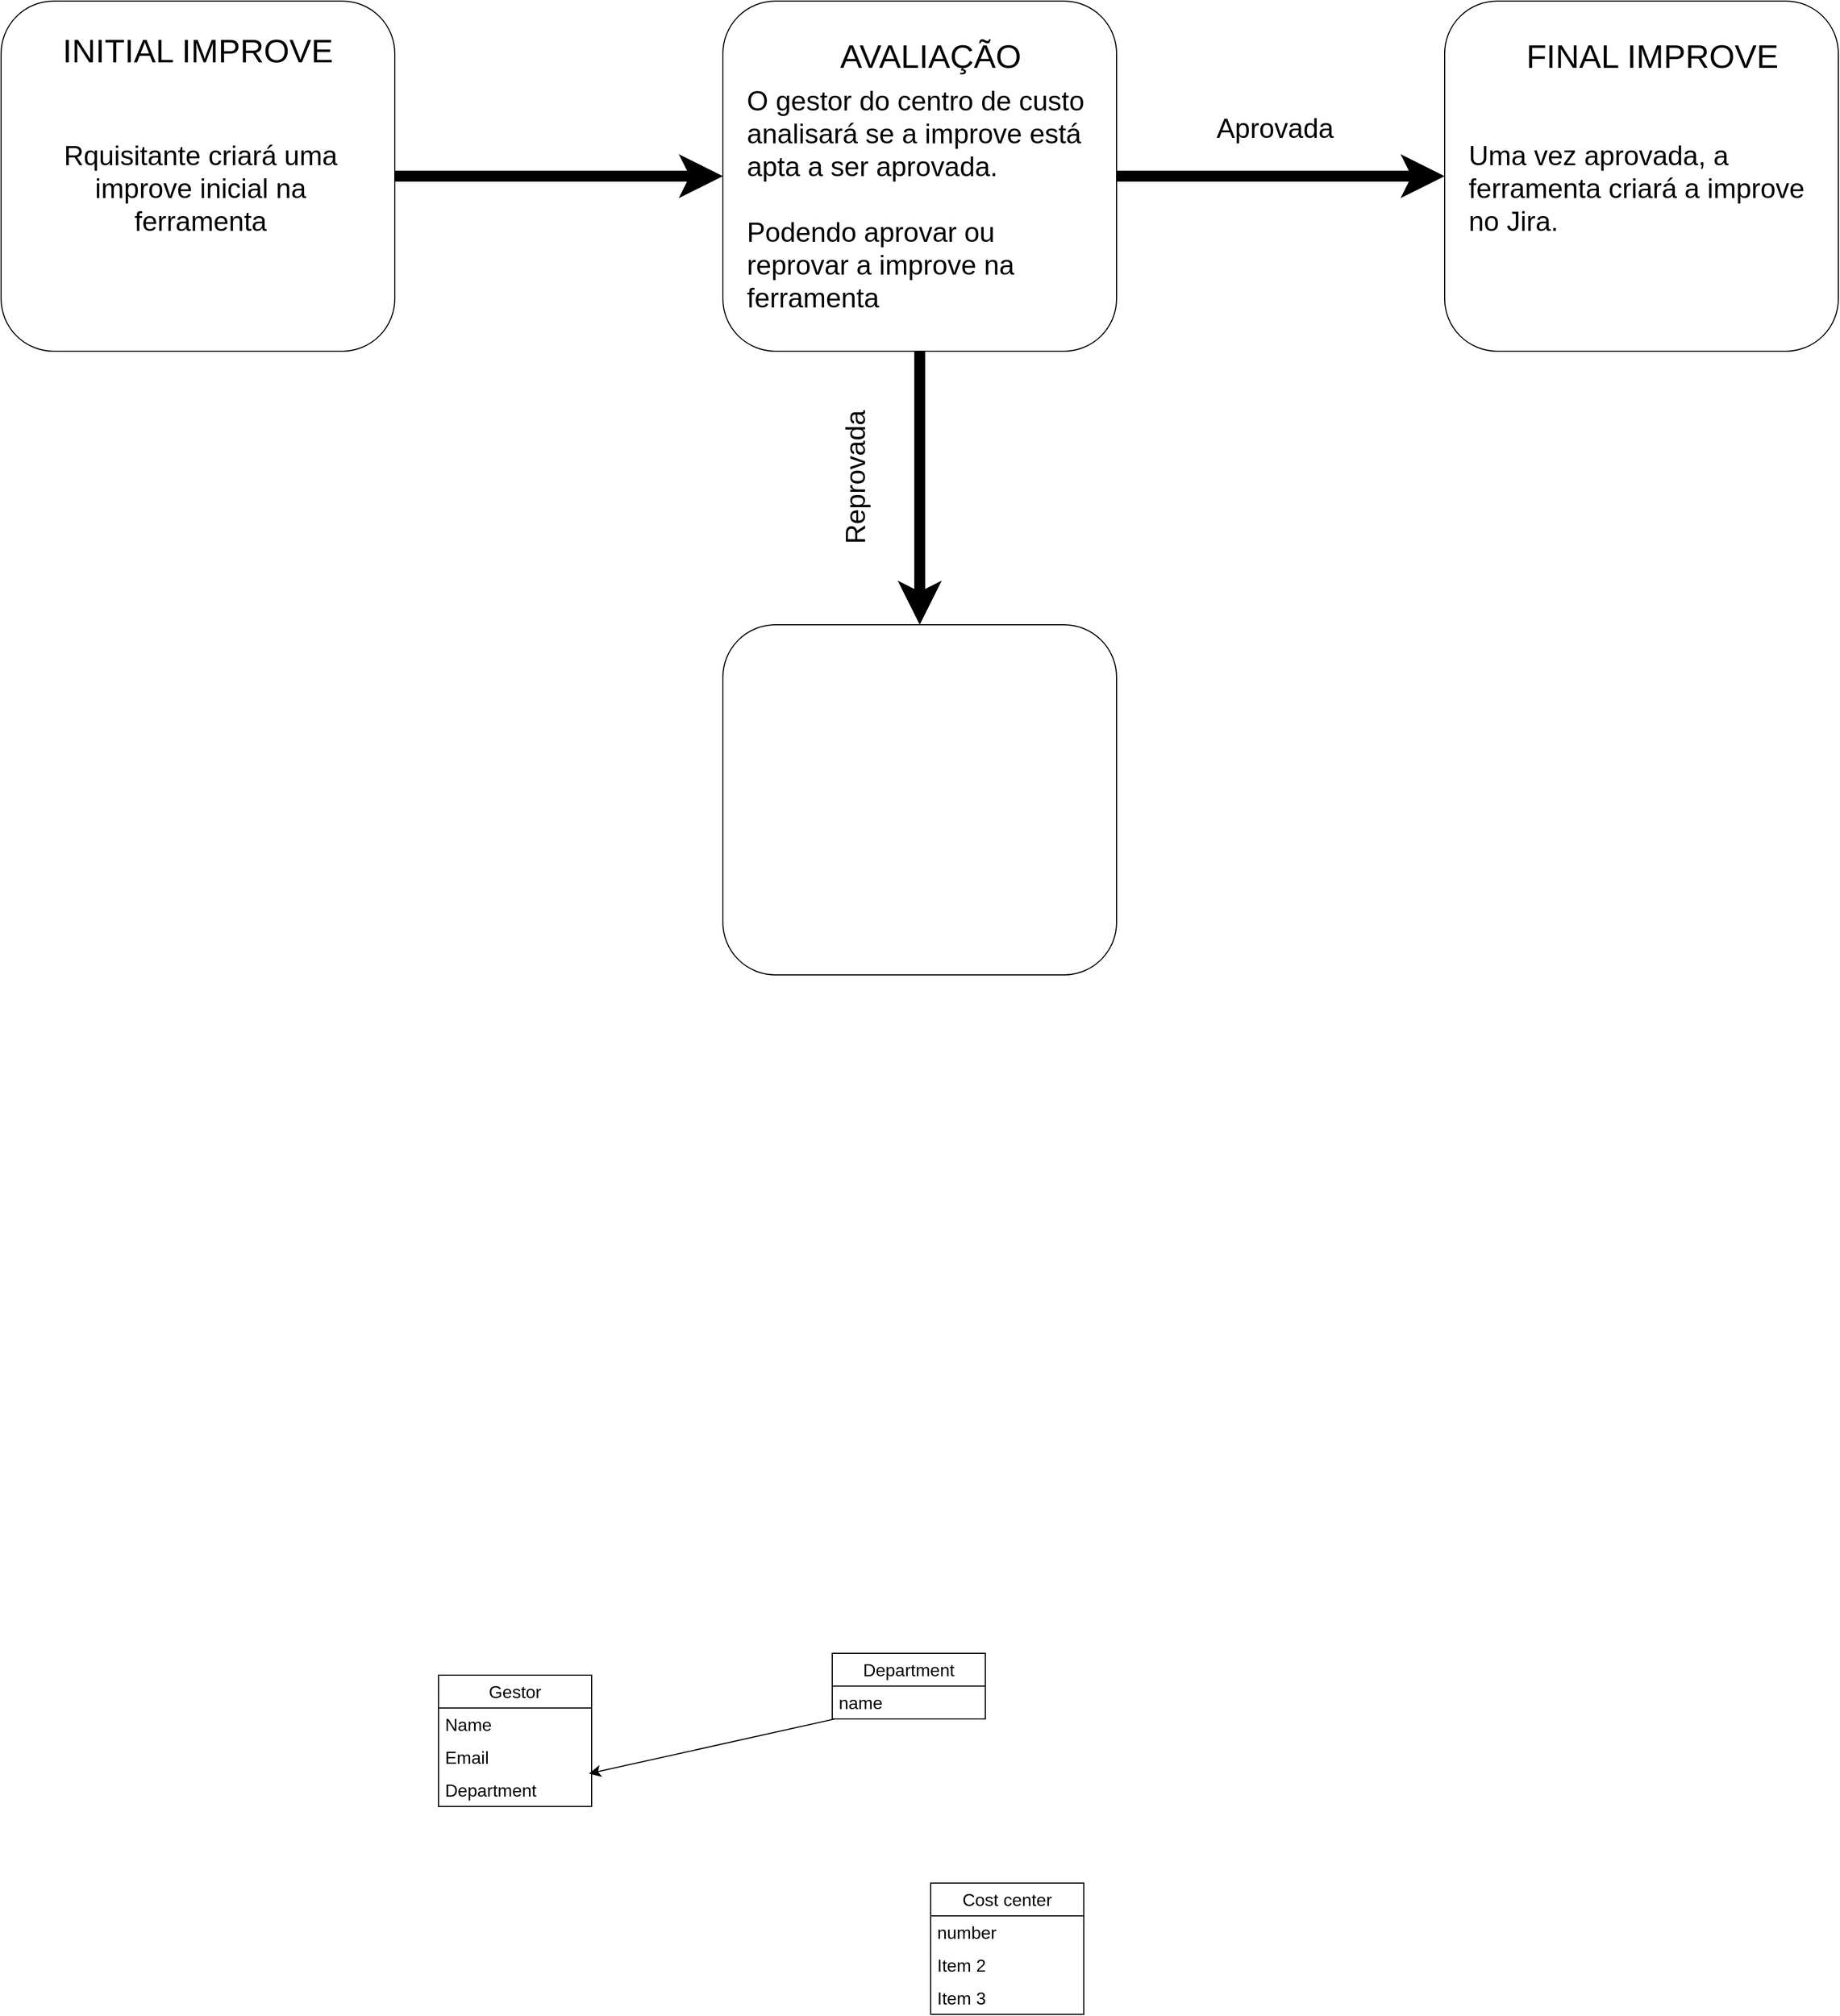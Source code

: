 <mxfile>
    <diagram name="Page-1" id="12e1b939-464a-85fe-373e-61e167be1490">
        <mxGraphModel dx="2131" dy="1463" grid="1" gridSize="10" guides="1" tooltips="1" connect="1" arrows="1" fold="1" page="1" pageScale="1.5" pageWidth="1169" pageHeight="826" background="none" math="0" shadow="0">
            <root>
                <mxCell id="0"/>
                <mxCell id="1" parent="0"/>
                <mxCell id="R4HIpIpI7W8JvGsZGUoP-13" style="edgeStyle=none;curved=1;rounded=0;orthogonalLoop=1;jettySize=auto;html=1;fontSize=12;startSize=8;endSize=8;strokeWidth=10;entryX=0;entryY=0.5;entryDx=0;entryDy=0;" parent="1" source="R4HIpIpI7W8JvGsZGUoP-8" target="R4HIpIpI7W8JvGsZGUoP-15" edge="1">
                    <mxGeometry relative="1" as="geometry">
                        <mxPoint x="810" y="630" as="targetPoint"/>
                        <Array as="points">
                            <mxPoint x="800" y="630"/>
                        </Array>
                    </mxGeometry>
                </mxCell>
                <mxCell id="R4HIpIpI7W8JvGsZGUoP-8" value="" style="rounded=1;whiteSpace=wrap;html=1;fontSize=16;" parent="1" vertex="1">
                    <mxGeometry x="160" y="470" width="360" height="320" as="geometry"/>
                </mxCell>
                <mxCell id="R4HIpIpI7W8JvGsZGUoP-9" value="&lt;font style=&quot;font-size: 30px;&quot;&gt;INITIAL IMPROVE&lt;/font&gt;" style="text;html=1;strokeColor=none;fillColor=none;align=center;verticalAlign=middle;whiteSpace=wrap;rounded=0;fontSize=16;" parent="1" vertex="1">
                    <mxGeometry x="215" y="490" width="250" height="50" as="geometry"/>
                </mxCell>
                <mxCell id="R4HIpIpI7W8JvGsZGUoP-11" value="&lt;span style=&quot;font-size: 25px;&quot;&gt;Rquisitante criará uma improve inicial na ferramenta&lt;/span&gt;" style="text;html=1;strokeColor=none;fillColor=none;align=center;verticalAlign=middle;whiteSpace=wrap;rounded=0;fontSize=16;" parent="1" vertex="1">
                    <mxGeometry x="215" y="560" width="255" height="160" as="geometry"/>
                </mxCell>
                <mxCell id="R4HIpIpI7W8JvGsZGUoP-14" style="edgeStyle=none;curved=1;rounded=0;orthogonalLoop=1;jettySize=auto;html=1;fontSize=12;startSize=8;endSize=8;strokeWidth=10;entryX=0;entryY=0.5;entryDx=0;entryDy=0;" parent="1" source="R4HIpIpI7W8JvGsZGUoP-15" target="R4HIpIpI7W8JvGsZGUoP-20" edge="1">
                    <mxGeometry relative="1" as="geometry">
                        <mxPoint x="1470" y="630" as="targetPoint"/>
                    </mxGeometry>
                </mxCell>
                <mxCell id="R4HIpIpI7W8JvGsZGUoP-15" value="" style="rounded=1;whiteSpace=wrap;html=1;fontSize=16;" parent="1" vertex="1">
                    <mxGeometry x="820" y="470" width="360" height="320" as="geometry"/>
                </mxCell>
                <mxCell id="R4HIpIpI7W8JvGsZGUoP-18" value="&lt;span style=&quot;font-size: 30px;&quot;&gt;AVALIAÇÃO&lt;/span&gt;" style="text;html=1;strokeColor=none;fillColor=none;align=center;verticalAlign=middle;whiteSpace=wrap;rounded=0;fontSize=16;" parent="1" vertex="1">
                    <mxGeometry x="870" y="490" width="280" height="60" as="geometry"/>
                </mxCell>
                <mxCell id="R4HIpIpI7W8JvGsZGUoP-19" value="&lt;span style=&quot;font-size: 25px;&quot;&gt;O gestor do centro de custo analisará se a improve está apta a ser aprovada.&lt;br&gt;&lt;br&gt;Podendo aprovar ou reprovar a improve na ferramenta&lt;br&gt;&lt;br&gt;&lt;/span&gt;" style="text;html=1;strokeColor=none;fillColor=none;align=left;verticalAlign=middle;whiteSpace=wrap;rounded=0;fontSize=16;" parent="1" vertex="1">
                    <mxGeometry x="840" y="550" width="320" height="230" as="geometry"/>
                </mxCell>
                <mxCell id="R4HIpIpI7W8JvGsZGUoP-20" value="" style="rounded=1;whiteSpace=wrap;html=1;fontSize=16;" parent="1" vertex="1">
                    <mxGeometry x="1480" y="470" width="360" height="320" as="geometry"/>
                </mxCell>
                <mxCell id="R4HIpIpI7W8JvGsZGUoP-21" value="&lt;span style=&quot;font-size: 30px;&quot;&gt;FINAL IMPROVE&lt;/span&gt;" style="text;html=1;strokeColor=none;fillColor=none;align=center;verticalAlign=middle;whiteSpace=wrap;rounded=0;fontSize=16;" parent="1" vertex="1">
                    <mxGeometry x="1530" y="490" width="280" height="60" as="geometry"/>
                </mxCell>
                <mxCell id="R4HIpIpI7W8JvGsZGUoP-22" value="&lt;span style=&quot;font-size: 25px;&quot;&gt;Uma vez aprovada, a ferramenta criará a improve no Jira.&lt;br&gt;&lt;/span&gt;" style="text;html=1;strokeColor=none;fillColor=none;align=left;verticalAlign=middle;whiteSpace=wrap;rounded=0;fontSize=16;" parent="1" vertex="1">
                    <mxGeometry x="1500" y="555" width="320" height="170" as="geometry"/>
                </mxCell>
                <mxCell id="R4HIpIpI7W8JvGsZGUoP-23" value="&lt;span style=&quot;font-size: 25px;&quot;&gt;Aprovada&lt;/span&gt;" style="text;html=1;strokeColor=none;fillColor=none;align=center;verticalAlign=middle;whiteSpace=wrap;rounded=0;fontSize=16;" parent="1" vertex="1">
                    <mxGeometry x="1220" y="570" width="210" height="30" as="geometry"/>
                </mxCell>
                <mxCell id="R4HIpIpI7W8JvGsZGUoP-24" value="" style="rounded=1;whiteSpace=wrap;html=1;fontSize=16;" parent="1" vertex="1">
                    <mxGeometry x="820" y="1040" width="360" height="320" as="geometry"/>
                </mxCell>
                <mxCell id="R4HIpIpI7W8JvGsZGUoP-27" style="edgeStyle=none;curved=1;rounded=0;orthogonalLoop=1;jettySize=auto;html=1;fontSize=12;startSize=8;endSize=8;strokeWidth=10;entryX=0.5;entryY=0;entryDx=0;entryDy=0;exitX=0.5;exitY=1;exitDx=0;exitDy=0;" parent="1" source="R4HIpIpI7W8JvGsZGUoP-15" target="R4HIpIpI7W8JvGsZGUoP-24" edge="1">
                    <mxGeometry relative="1" as="geometry">
                        <mxPoint x="1320" y="920" as="targetPoint"/>
                        <mxPoint x="1020" y="920" as="sourcePoint"/>
                    </mxGeometry>
                </mxCell>
                <mxCell id="R4HIpIpI7W8JvGsZGUoP-28" value="&lt;span style=&quot;font-size: 25px;&quot;&gt;Reprovada&lt;br&gt;&lt;br&gt;&lt;/span&gt;" style="text;html=1;strokeColor=none;fillColor=none;align=center;verticalAlign=middle;whiteSpace=wrap;rounded=0;fontSize=16;rotation=-90;" parent="1" vertex="1">
                    <mxGeometry x="850" y="890" width="210" height="30" as="geometry"/>
                </mxCell>
                <mxCell id="R4HIpIpI7W8JvGsZGUoP-31" value="Gestor" style="swimlane;fontStyle=0;childLayout=stackLayout;horizontal=1;startSize=30;horizontalStack=0;resizeParent=1;resizeParentMax=0;resizeLast=0;collapsible=1;marginBottom=0;whiteSpace=wrap;html=1;fontSize=16;" parent="1" vertex="1">
                    <mxGeometry x="560" y="2000" width="140" height="120" as="geometry"/>
                </mxCell>
                <mxCell id="R4HIpIpI7W8JvGsZGUoP-32" value="Name" style="text;strokeColor=none;fillColor=none;align=left;verticalAlign=middle;spacingLeft=4;spacingRight=4;overflow=hidden;points=[[0,0.5],[1,0.5]];portConstraint=eastwest;rotatable=0;whiteSpace=wrap;html=1;fontSize=16;" parent="R4HIpIpI7W8JvGsZGUoP-31" vertex="1">
                    <mxGeometry y="30" width="140" height="30" as="geometry"/>
                </mxCell>
                <mxCell id="R4HIpIpI7W8JvGsZGUoP-33" value="Email" style="text;strokeColor=none;fillColor=none;align=left;verticalAlign=middle;spacingLeft=4;spacingRight=4;overflow=hidden;points=[[0,0.5],[1,0.5]];portConstraint=eastwest;rotatable=0;whiteSpace=wrap;html=1;fontSize=16;" parent="R4HIpIpI7W8JvGsZGUoP-31" vertex="1">
                    <mxGeometry y="60" width="140" height="30" as="geometry"/>
                </mxCell>
                <mxCell id="R4HIpIpI7W8JvGsZGUoP-34" value="Department" style="text;strokeColor=none;fillColor=none;align=left;verticalAlign=middle;spacingLeft=4;spacingRight=4;overflow=hidden;points=[[0,0.5],[1,0.5]];portConstraint=eastwest;rotatable=0;whiteSpace=wrap;html=1;fontSize=16;" parent="R4HIpIpI7W8JvGsZGUoP-31" vertex="1">
                    <mxGeometry y="90" width="140" height="30" as="geometry"/>
                </mxCell>
                <mxCell id="R4HIpIpI7W8JvGsZGUoP-35" value="Department" style="swimlane;fontStyle=0;childLayout=stackLayout;horizontal=1;startSize=30;horizontalStack=0;resizeParent=1;resizeParentMax=0;resizeLast=0;collapsible=1;marginBottom=0;whiteSpace=wrap;html=1;fontSize=16;" parent="1" vertex="1">
                    <mxGeometry x="920" y="1980" width="140" height="60" as="geometry"/>
                </mxCell>
                <mxCell id="R4HIpIpI7W8JvGsZGUoP-36" value="name" style="text;strokeColor=none;fillColor=none;align=left;verticalAlign=middle;spacingLeft=4;spacingRight=4;overflow=hidden;points=[[0,0.5],[1,0.5]];portConstraint=eastwest;rotatable=0;whiteSpace=wrap;html=1;fontSize=16;" parent="R4HIpIpI7W8JvGsZGUoP-35" vertex="1">
                    <mxGeometry y="30" width="140" height="30" as="geometry"/>
                </mxCell>
                <mxCell id="R4HIpIpI7W8JvGsZGUoP-39" value="Cost center" style="swimlane;fontStyle=0;childLayout=stackLayout;horizontal=1;startSize=30;horizontalStack=0;resizeParent=1;resizeParentMax=0;resizeLast=0;collapsible=1;marginBottom=0;whiteSpace=wrap;html=1;fontSize=16;" parent="1" vertex="1">
                    <mxGeometry x="1010" y="2190" width="140" height="120" as="geometry"/>
                </mxCell>
                <mxCell id="R4HIpIpI7W8JvGsZGUoP-43" style="edgeStyle=none;curved=1;rounded=0;orthogonalLoop=1;jettySize=auto;html=1;fontSize=12;startSize=8;endSize=8;" parent="R4HIpIpI7W8JvGsZGUoP-39" source="R4HIpIpI7W8JvGsZGUoP-40" target="R4HIpIpI7W8JvGsZGUoP-41" edge="1">
                    <mxGeometry relative="1" as="geometry"/>
                </mxCell>
                <mxCell id="R4HIpIpI7W8JvGsZGUoP-40" value="number" style="text;strokeColor=none;fillColor=none;align=left;verticalAlign=middle;spacingLeft=4;spacingRight=4;overflow=hidden;points=[[0,0.5],[1,0.5]];portConstraint=eastwest;rotatable=0;whiteSpace=wrap;html=1;fontSize=16;" parent="R4HIpIpI7W8JvGsZGUoP-39" vertex="1">
                    <mxGeometry y="30" width="140" height="30" as="geometry"/>
                </mxCell>
                <mxCell id="R4HIpIpI7W8JvGsZGUoP-41" value="Item 2" style="text;strokeColor=none;fillColor=none;align=left;verticalAlign=middle;spacingLeft=4;spacingRight=4;overflow=hidden;points=[[0,0.5],[1,0.5]];portConstraint=eastwest;rotatable=0;whiteSpace=wrap;html=1;fontSize=16;" parent="R4HIpIpI7W8JvGsZGUoP-39" vertex="1">
                    <mxGeometry y="60" width="140" height="30" as="geometry"/>
                </mxCell>
                <mxCell id="R4HIpIpI7W8JvGsZGUoP-42" value="Item 3" style="text;strokeColor=none;fillColor=none;align=left;verticalAlign=middle;spacingLeft=4;spacingRight=4;overflow=hidden;points=[[0,0.5],[1,0.5]];portConstraint=eastwest;rotatable=0;whiteSpace=wrap;html=1;fontSize=16;" parent="R4HIpIpI7W8JvGsZGUoP-39" vertex="1">
                    <mxGeometry y="90" width="140" height="30" as="geometry"/>
                </mxCell>
                <mxCell id="R4HIpIpI7W8JvGsZGUoP-44" style="edgeStyle=none;curved=1;rounded=0;orthogonalLoop=1;jettySize=auto;html=1;fontSize=12;startSize=8;endSize=8;" parent="1" source="R4HIpIpI7W8JvGsZGUoP-36" target="R4HIpIpI7W8JvGsZGUoP-34" edge="1">
                    <mxGeometry relative="1" as="geometry"/>
                </mxCell>
            </root>
        </mxGraphModel>
    </diagram>
</mxfile>